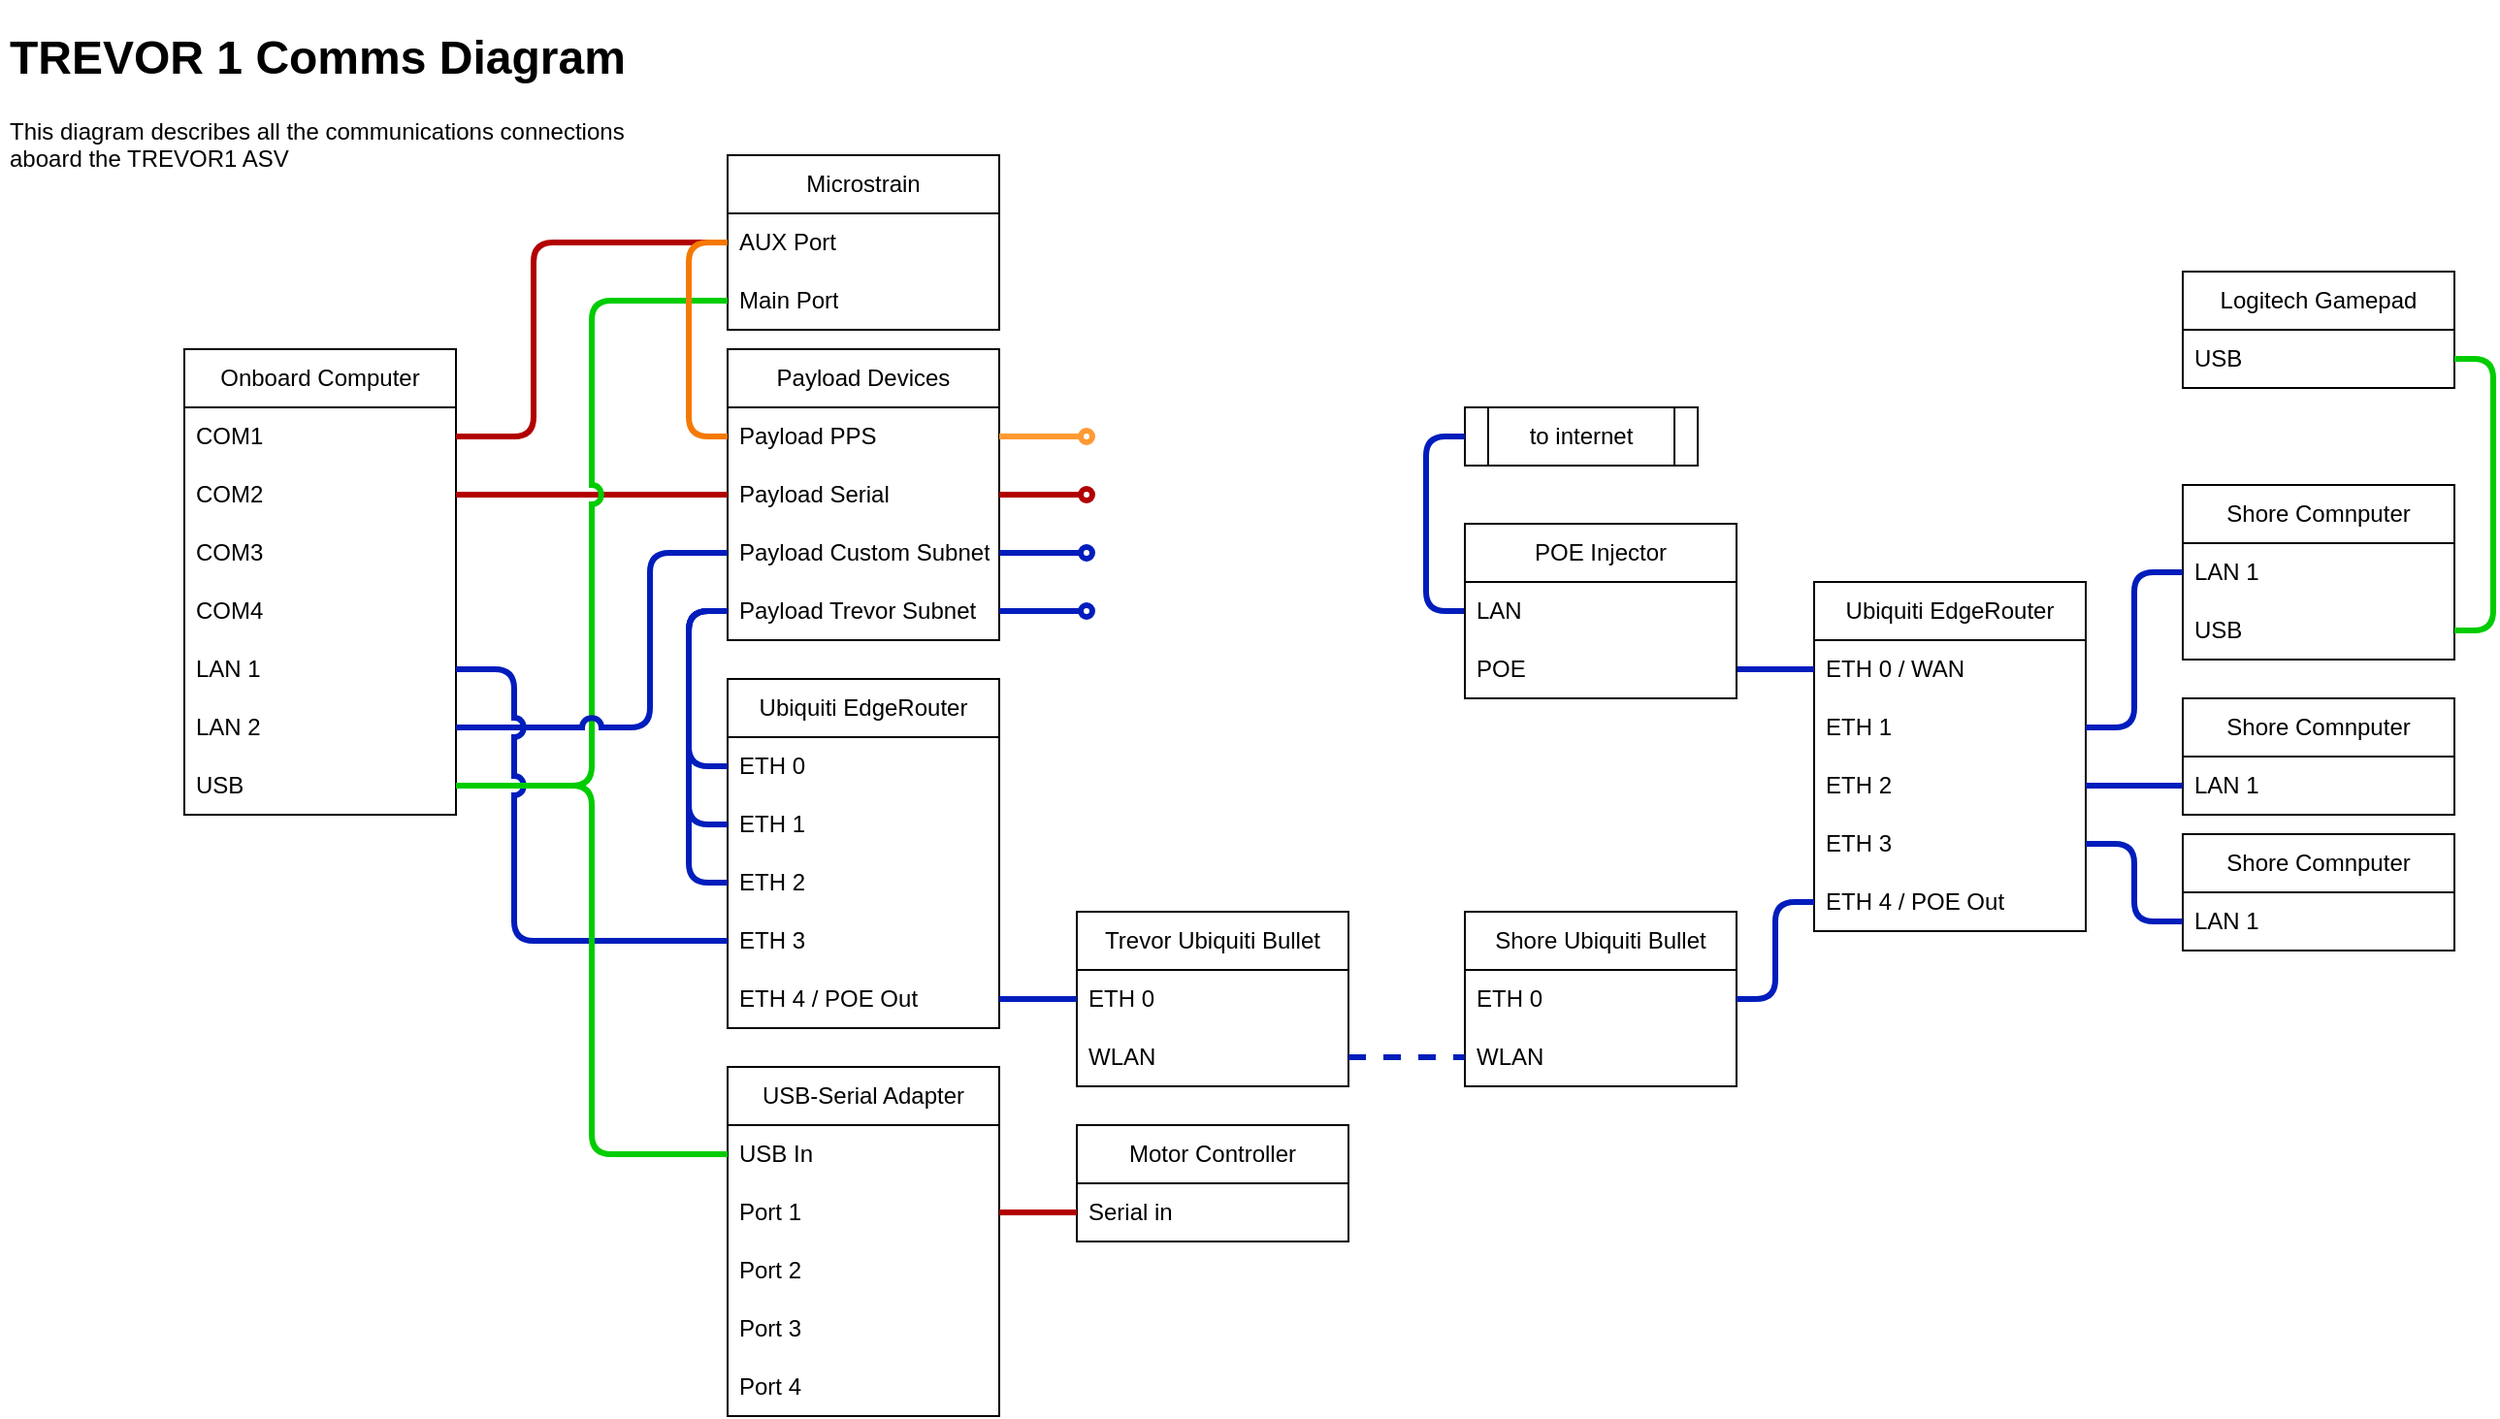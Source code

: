 <mxfile version="22.1.8" type="device">
  <diagram name="Page-1" id="HezhITfJ4nc2xxrbbpE3">
    <mxGraphModel dx="1554" dy="1329" grid="1" gridSize="10" guides="1" tooltips="1" connect="1" arrows="1" fold="1" page="1" pageScale="1" pageWidth="1400" pageHeight="850" math="0" shadow="0">
      <root>
        <mxCell id="0" />
        <mxCell id="1" parent="0" />
        <mxCell id="aoBr2EBUsMFtFanYGn4w-1" value="Onboard Computer" style="swimlane;fontStyle=0;childLayout=stackLayout;horizontal=1;startSize=30;horizontalStack=0;resizeParent=1;resizeParentMax=0;resizeLast=0;collapsible=1;marginBottom=0;whiteSpace=wrap;html=1;rounded=0;" vertex="1" parent="1">
          <mxGeometry x="115" y="190" width="140" height="240" as="geometry" />
        </mxCell>
        <mxCell id="aoBr2EBUsMFtFanYGn4w-2" value="COM1" style="text;strokeColor=none;fillColor=none;align=left;verticalAlign=middle;spacingLeft=4;spacingRight=4;overflow=hidden;points=[[0,0.5],[1,0.5]];portConstraint=eastwest;rotatable=0;whiteSpace=wrap;html=1;rounded=0;" vertex="1" parent="aoBr2EBUsMFtFanYGn4w-1">
          <mxGeometry y="30" width="140" height="30" as="geometry" />
        </mxCell>
        <mxCell id="aoBr2EBUsMFtFanYGn4w-3" value="COM2" style="text;strokeColor=none;fillColor=none;align=left;verticalAlign=middle;spacingLeft=4;spacingRight=4;overflow=hidden;points=[[0,0.5],[1,0.5]];portConstraint=eastwest;rotatable=0;whiteSpace=wrap;html=1;rounded=0;" vertex="1" parent="aoBr2EBUsMFtFanYGn4w-1">
          <mxGeometry y="60" width="140" height="30" as="geometry" />
        </mxCell>
        <mxCell id="aoBr2EBUsMFtFanYGn4w-95" value="COM3" style="text;strokeColor=none;fillColor=none;align=left;verticalAlign=middle;spacingLeft=4;spacingRight=4;overflow=hidden;points=[[0,0.5],[1,0.5]];portConstraint=eastwest;rotatable=0;whiteSpace=wrap;html=1;rounded=0;" vertex="1" parent="aoBr2EBUsMFtFanYGn4w-1">
          <mxGeometry y="90" width="140" height="30" as="geometry" />
        </mxCell>
        <mxCell id="aoBr2EBUsMFtFanYGn4w-96" value="COM4" style="text;strokeColor=none;fillColor=none;align=left;verticalAlign=middle;spacingLeft=4;spacingRight=4;overflow=hidden;points=[[0,0.5],[1,0.5]];portConstraint=eastwest;rotatable=0;whiteSpace=wrap;html=1;rounded=0;" vertex="1" parent="aoBr2EBUsMFtFanYGn4w-1">
          <mxGeometry y="120" width="140" height="30" as="geometry" />
        </mxCell>
        <mxCell id="aoBr2EBUsMFtFanYGn4w-19" value="&lt;div&gt;LAN 1&lt;/div&gt;" style="text;strokeColor=none;fillColor=none;align=left;verticalAlign=middle;spacingLeft=4;spacingRight=4;overflow=hidden;points=[[0,0.5],[1,0.5]];portConstraint=eastwest;rotatable=0;whiteSpace=wrap;html=1;rounded=0;" vertex="1" parent="aoBr2EBUsMFtFanYGn4w-1">
          <mxGeometry y="150" width="140" height="30" as="geometry" />
        </mxCell>
        <mxCell id="aoBr2EBUsMFtFanYGn4w-21" value="LAN 2" style="text;strokeColor=none;fillColor=none;align=left;verticalAlign=middle;spacingLeft=4;spacingRight=4;overflow=hidden;points=[[0,0.5],[1,0.5]];portConstraint=eastwest;rotatable=0;whiteSpace=wrap;html=1;rounded=0;" vertex="1" parent="aoBr2EBUsMFtFanYGn4w-1">
          <mxGeometry y="180" width="140" height="30" as="geometry" />
        </mxCell>
        <mxCell id="aoBr2EBUsMFtFanYGn4w-4" value="USB" style="text;strokeColor=none;fillColor=none;align=left;verticalAlign=middle;spacingLeft=4;spacingRight=4;overflow=hidden;points=[[0,0.5],[1,0.5]];portConstraint=eastwest;rotatable=0;whiteSpace=wrap;html=1;rounded=0;" vertex="1" parent="aoBr2EBUsMFtFanYGn4w-1">
          <mxGeometry y="210" width="140" height="30" as="geometry" />
        </mxCell>
        <mxCell id="aoBr2EBUsMFtFanYGn4w-5" value="Microstrain " style="swimlane;fontStyle=0;childLayout=stackLayout;horizontal=1;startSize=30;horizontalStack=0;resizeParent=1;resizeParentMax=0;resizeLast=0;collapsible=1;marginBottom=0;whiteSpace=wrap;html=1;rounded=0;" vertex="1" parent="1">
          <mxGeometry x="395" y="90" width="140" height="90" as="geometry" />
        </mxCell>
        <mxCell id="aoBr2EBUsMFtFanYGn4w-6" value="AUX Port" style="text;strokeColor=none;fillColor=none;align=left;verticalAlign=middle;spacingLeft=4;spacingRight=4;overflow=hidden;points=[[0,0.5],[1,0.5]];portConstraint=eastwest;rotatable=0;whiteSpace=wrap;html=1;rounded=0;" vertex="1" parent="aoBr2EBUsMFtFanYGn4w-5">
          <mxGeometry y="30" width="140" height="30" as="geometry" />
        </mxCell>
        <mxCell id="aoBr2EBUsMFtFanYGn4w-7" value="Main Port" style="text;strokeColor=none;fillColor=none;align=left;verticalAlign=middle;spacingLeft=4;spacingRight=4;overflow=hidden;points=[[0,0.5],[1,0.5]];portConstraint=eastwest;rotatable=0;whiteSpace=wrap;html=1;rounded=0;" vertex="1" parent="aoBr2EBUsMFtFanYGn4w-5">
          <mxGeometry y="60" width="140" height="30" as="geometry" />
        </mxCell>
        <mxCell id="aoBr2EBUsMFtFanYGn4w-9" style="edgeStyle=orthogonalEdgeStyle;rounded=1;orthogonalLoop=1;jettySize=auto;html=1;entryX=0;entryY=0.5;entryDx=0;entryDy=0;jumpStyle=arc;endArrow=none;endFill=0;strokeWidth=3;fillColor=#e51400;strokeColor=#B20000;" edge="1" parent="1" source="aoBr2EBUsMFtFanYGn4w-2" target="aoBr2EBUsMFtFanYGn4w-5">
          <mxGeometry relative="1" as="geometry">
            <Array as="points">
              <mxPoint x="295" y="235" />
              <mxPoint x="295" y="135" />
            </Array>
          </mxGeometry>
        </mxCell>
        <mxCell id="aoBr2EBUsMFtFanYGn4w-14" value="Payload Devices" style="swimlane;fontStyle=0;childLayout=stackLayout;horizontal=1;startSize=30;horizontalStack=0;resizeParent=1;resizeParentMax=0;resizeLast=0;collapsible=1;marginBottom=0;whiteSpace=wrap;html=1;rounded=0;" vertex="1" parent="1">
          <mxGeometry x="395" y="190" width="140" height="150" as="geometry" />
        </mxCell>
        <mxCell id="aoBr2EBUsMFtFanYGn4w-98" style="edgeStyle=orthogonalEdgeStyle;rounded=0;orthogonalLoop=1;jettySize=auto;html=1;strokeWidth=3;endArrow=oval;endFill=0;strokeColor=#B20000;" edge="1" parent="aoBr2EBUsMFtFanYGn4w-14" source="aoBr2EBUsMFtFanYGn4w-15">
          <mxGeometry relative="1" as="geometry">
            <mxPoint x="185" y="75" as="targetPoint" />
          </mxGeometry>
        </mxCell>
        <mxCell id="aoBr2EBUsMFtFanYGn4w-112" style="edgeStyle=orthogonalEdgeStyle;rounded=0;orthogonalLoop=1;jettySize=auto;html=1;strokeColor=#FF9933;endArrow=oval;endFill=0;strokeWidth=3;" edge="1" parent="aoBr2EBUsMFtFanYGn4w-14" source="aoBr2EBUsMFtFanYGn4w-110">
          <mxGeometry relative="1" as="geometry">
            <mxPoint x="185" y="45" as="targetPoint" />
          </mxGeometry>
        </mxCell>
        <mxCell id="aoBr2EBUsMFtFanYGn4w-110" value="Payload PPS" style="text;strokeColor=none;fillColor=none;align=left;verticalAlign=middle;spacingLeft=4;spacingRight=4;overflow=hidden;points=[[0,0.5],[1,0.5]];portConstraint=eastwest;rotatable=0;whiteSpace=wrap;html=1;rounded=0;" vertex="1" parent="aoBr2EBUsMFtFanYGn4w-14">
          <mxGeometry y="30" width="140" height="30" as="geometry" />
        </mxCell>
        <mxCell id="aoBr2EBUsMFtFanYGn4w-15" value="Payload Serial" style="text;strokeColor=none;fillColor=none;align=left;verticalAlign=middle;spacingLeft=4;spacingRight=4;overflow=hidden;points=[[0,0.5],[1,0.5]];portConstraint=eastwest;rotatable=0;whiteSpace=wrap;html=1;rounded=0;" vertex="1" parent="aoBr2EBUsMFtFanYGn4w-14">
          <mxGeometry y="60" width="140" height="30" as="geometry" />
        </mxCell>
        <mxCell id="aoBr2EBUsMFtFanYGn4w-99" style="edgeStyle=orthogonalEdgeStyle;rounded=0;orthogonalLoop=1;jettySize=auto;html=1;strokeWidth=3;endArrow=oval;endFill=0;fillColor=#0050ef;strokeColor=#001DBC;" edge="1" parent="aoBr2EBUsMFtFanYGn4w-14" source="aoBr2EBUsMFtFanYGn4w-16">
          <mxGeometry relative="1" as="geometry">
            <mxPoint x="185" y="105" as="targetPoint" />
          </mxGeometry>
        </mxCell>
        <mxCell id="aoBr2EBUsMFtFanYGn4w-16" value="Payload Custom Subnet" style="text;strokeColor=none;fillColor=none;align=left;verticalAlign=middle;spacingLeft=4;spacingRight=4;overflow=hidden;points=[[0,0.5],[1,0.5]];portConstraint=eastwest;rotatable=0;whiteSpace=wrap;html=1;rounded=0;" vertex="1" parent="aoBr2EBUsMFtFanYGn4w-14">
          <mxGeometry y="90" width="140" height="30" as="geometry" />
        </mxCell>
        <mxCell id="aoBr2EBUsMFtFanYGn4w-100" style="edgeStyle=orthogonalEdgeStyle;rounded=0;orthogonalLoop=1;jettySize=auto;html=1;strokeWidth=3;endArrow=oval;endFill=0;fillColor=#0050ef;strokeColor=#001DBC;" edge="1" parent="aoBr2EBUsMFtFanYGn4w-14" source="aoBr2EBUsMFtFanYGn4w-89">
          <mxGeometry relative="1" as="geometry">
            <mxPoint x="185" y="135" as="targetPoint" />
          </mxGeometry>
        </mxCell>
        <mxCell id="aoBr2EBUsMFtFanYGn4w-89" value="Payload Trevor Subnet" style="text;strokeColor=none;fillColor=none;align=left;verticalAlign=middle;spacingLeft=4;spacingRight=4;overflow=hidden;points=[[0,0.5],[1,0.5]];portConstraint=eastwest;rotatable=0;whiteSpace=wrap;html=1;rounded=0;" vertex="1" parent="aoBr2EBUsMFtFanYGn4w-14">
          <mxGeometry y="120" width="140" height="30" as="geometry" />
        </mxCell>
        <mxCell id="aoBr2EBUsMFtFanYGn4w-18" style="edgeStyle=orthogonalEdgeStyle;rounded=1;orthogonalLoop=1;jettySize=auto;html=1;jumpStyle=arc;endArrow=none;endFill=0;strokeWidth=3;fillColor=#e51400;strokeColor=#B20000;" edge="1" parent="1" source="aoBr2EBUsMFtFanYGn4w-3" target="aoBr2EBUsMFtFanYGn4w-15">
          <mxGeometry relative="1" as="geometry" />
        </mxCell>
        <mxCell id="aoBr2EBUsMFtFanYGn4w-20" style="edgeStyle=orthogonalEdgeStyle;rounded=1;orthogonalLoop=1;jettySize=auto;html=1;jumpStyle=arc;endArrow=none;endFill=0;strokeWidth=3;fillColor=#008a00;strokeColor=#00CC00;" edge="1" parent="1" source="aoBr2EBUsMFtFanYGn4w-4" target="aoBr2EBUsMFtFanYGn4w-7">
          <mxGeometry relative="1" as="geometry" />
        </mxCell>
        <mxCell id="aoBr2EBUsMFtFanYGn4w-22" style="edgeStyle=orthogonalEdgeStyle;rounded=1;orthogonalLoop=1;jettySize=auto;html=1;jumpStyle=arc;endArrow=none;endFill=0;strokeWidth=3;strokeColor=#001DBC;fillColor=#0050ef;" edge="1" parent="1" source="aoBr2EBUsMFtFanYGn4w-21" target="aoBr2EBUsMFtFanYGn4w-16">
          <mxGeometry relative="1" as="geometry">
            <Array as="points">
              <mxPoint x="355" y="385" />
              <mxPoint x="355" y="295" />
            </Array>
          </mxGeometry>
        </mxCell>
        <mxCell id="aoBr2EBUsMFtFanYGn4w-23" value="Ubiquiti EdgeRouter" style="swimlane;fontStyle=0;childLayout=stackLayout;horizontal=1;startSize=30;horizontalStack=0;resizeParent=1;resizeParentMax=0;resizeLast=0;collapsible=1;marginBottom=0;whiteSpace=wrap;html=1;rounded=0;" vertex="1" parent="1">
          <mxGeometry x="395" y="360" width="140" height="180" as="geometry" />
        </mxCell>
        <mxCell id="aoBr2EBUsMFtFanYGn4w-24" value="ETH 0 " style="text;strokeColor=none;fillColor=none;align=left;verticalAlign=middle;spacingLeft=4;spacingRight=4;overflow=hidden;points=[[0,0.5],[1,0.5]];portConstraint=eastwest;rotatable=0;whiteSpace=wrap;html=1;rounded=0;" vertex="1" parent="aoBr2EBUsMFtFanYGn4w-23">
          <mxGeometry y="30" width="140" height="30" as="geometry" />
        </mxCell>
        <mxCell id="aoBr2EBUsMFtFanYGn4w-25" value="ETH 1" style="text;strokeColor=none;fillColor=none;align=left;verticalAlign=middle;spacingLeft=4;spacingRight=4;overflow=hidden;points=[[0,0.5],[1,0.5]];portConstraint=eastwest;rotatable=0;whiteSpace=wrap;html=1;rounded=0;" vertex="1" parent="aoBr2EBUsMFtFanYGn4w-23">
          <mxGeometry y="60" width="140" height="30" as="geometry" />
        </mxCell>
        <mxCell id="aoBr2EBUsMFtFanYGn4w-26" value="ETH 2" style="text;strokeColor=none;fillColor=none;align=left;verticalAlign=middle;spacingLeft=4;spacingRight=4;overflow=hidden;points=[[0,0.5],[1,0.5]];portConstraint=eastwest;rotatable=0;whiteSpace=wrap;html=1;rounded=0;" vertex="1" parent="aoBr2EBUsMFtFanYGn4w-23">
          <mxGeometry y="90" width="140" height="30" as="geometry" />
        </mxCell>
        <mxCell id="aoBr2EBUsMFtFanYGn4w-27" value="ETH 3" style="text;strokeColor=none;fillColor=none;align=left;verticalAlign=middle;spacingLeft=4;spacingRight=4;overflow=hidden;points=[[0,0.5],[1,0.5]];portConstraint=eastwest;rotatable=0;whiteSpace=wrap;html=1;rounded=0;" vertex="1" parent="aoBr2EBUsMFtFanYGn4w-23">
          <mxGeometry y="120" width="140" height="30" as="geometry" />
        </mxCell>
        <mxCell id="aoBr2EBUsMFtFanYGn4w-28" value="ETH 4 / POE Out" style="text;strokeColor=none;fillColor=none;align=left;verticalAlign=middle;spacingLeft=4;spacingRight=4;overflow=hidden;points=[[0,0.5],[1,0.5]];portConstraint=eastwest;rotatable=0;whiteSpace=wrap;html=1;rounded=0;" vertex="1" parent="aoBr2EBUsMFtFanYGn4w-23">
          <mxGeometry y="150" width="140" height="30" as="geometry" />
        </mxCell>
        <mxCell id="aoBr2EBUsMFtFanYGn4w-29" style="edgeStyle=orthogonalEdgeStyle;rounded=1;orthogonalLoop=1;jettySize=auto;html=1;entryX=0;entryY=0.5;entryDx=0;entryDy=0;jumpStyle=arc;fillColor=#0050ef;strokeColor=#001DBC;endArrow=none;endFill=0;strokeWidth=3;" edge="1" parent="1" source="aoBr2EBUsMFtFanYGn4w-19" target="aoBr2EBUsMFtFanYGn4w-27">
          <mxGeometry relative="1" as="geometry">
            <Array as="points">
              <mxPoint x="285" y="355" />
              <mxPoint x="285" y="495" />
            </Array>
          </mxGeometry>
        </mxCell>
        <mxCell id="aoBr2EBUsMFtFanYGn4w-31" value="Trevor Ubiquiti Bullet" style="swimlane;fontStyle=0;childLayout=stackLayout;horizontal=1;startSize=30;horizontalStack=0;resizeParent=1;resizeParentMax=0;resizeLast=0;collapsible=1;marginBottom=0;whiteSpace=wrap;html=1;rounded=0;" vertex="1" parent="1">
          <mxGeometry x="575" y="480" width="140" height="90" as="geometry" />
        </mxCell>
        <mxCell id="aoBr2EBUsMFtFanYGn4w-32" value="ETH 0 " style="text;strokeColor=none;fillColor=none;align=left;verticalAlign=middle;spacingLeft=4;spacingRight=4;overflow=hidden;points=[[0,0.5],[1,0.5]];portConstraint=eastwest;rotatable=0;whiteSpace=wrap;html=1;rounded=0;" vertex="1" parent="aoBr2EBUsMFtFanYGn4w-31">
          <mxGeometry y="30" width="140" height="30" as="geometry" />
        </mxCell>
        <mxCell id="aoBr2EBUsMFtFanYGn4w-38" value="WLAN" style="text;strokeColor=none;fillColor=none;align=left;verticalAlign=middle;spacingLeft=4;spacingRight=4;overflow=hidden;points=[[0,0.5],[1,0.5]];portConstraint=eastwest;rotatable=0;whiteSpace=wrap;html=1;rounded=0;" vertex="1" parent="aoBr2EBUsMFtFanYGn4w-31">
          <mxGeometry y="60" width="140" height="30" as="geometry" />
        </mxCell>
        <mxCell id="aoBr2EBUsMFtFanYGn4w-37" style="edgeStyle=orthogonalEdgeStyle;rounded=0;orthogonalLoop=1;jettySize=auto;html=1;fillColor=#0050ef;strokeColor=#001DBC;endArrow=none;endFill=0;strokeWidth=3;" edge="1" parent="1" source="aoBr2EBUsMFtFanYGn4w-28" target="aoBr2EBUsMFtFanYGn4w-32">
          <mxGeometry relative="1" as="geometry" />
        </mxCell>
        <mxCell id="aoBr2EBUsMFtFanYGn4w-39" value="Shore Ubiquiti Bullet" style="swimlane;fontStyle=0;childLayout=stackLayout;horizontal=1;startSize=30;horizontalStack=0;resizeParent=1;resizeParentMax=0;resizeLast=0;collapsible=1;marginBottom=0;whiteSpace=wrap;html=1;rounded=0;" vertex="1" parent="1">
          <mxGeometry x="775" y="480" width="140" height="90" as="geometry" />
        </mxCell>
        <mxCell id="aoBr2EBUsMFtFanYGn4w-40" value="ETH 0 " style="text;strokeColor=none;fillColor=none;align=left;verticalAlign=middle;spacingLeft=4;spacingRight=4;overflow=hidden;points=[[0,0.5],[1,0.5]];portConstraint=eastwest;rotatable=0;whiteSpace=wrap;html=1;rounded=0;" vertex="1" parent="aoBr2EBUsMFtFanYGn4w-39">
          <mxGeometry y="30" width="140" height="30" as="geometry" />
        </mxCell>
        <mxCell id="aoBr2EBUsMFtFanYGn4w-41" value="WLAN" style="text;strokeColor=none;fillColor=none;align=left;verticalAlign=middle;spacingLeft=4;spacingRight=4;overflow=hidden;points=[[0,0.5],[1,0.5]];portConstraint=eastwest;rotatable=0;whiteSpace=wrap;html=1;rounded=0;" vertex="1" parent="aoBr2EBUsMFtFanYGn4w-39">
          <mxGeometry y="60" width="140" height="30" as="geometry" />
        </mxCell>
        <mxCell id="aoBr2EBUsMFtFanYGn4w-42" style="edgeStyle=orthogonalEdgeStyle;rounded=0;orthogonalLoop=1;jettySize=auto;html=1;dashed=1;strokeWidth=3;endArrow=none;endFill=0;fillColor=#0050ef;strokeColor=#001DBC;" edge="1" parent="1" source="aoBr2EBUsMFtFanYGn4w-38" target="aoBr2EBUsMFtFanYGn4w-41">
          <mxGeometry relative="1" as="geometry" />
        </mxCell>
        <mxCell id="aoBr2EBUsMFtFanYGn4w-43" value="Ubiquiti EdgeRouter" style="swimlane;fontStyle=0;childLayout=stackLayout;horizontal=1;startSize=30;horizontalStack=0;resizeParent=1;resizeParentMax=0;resizeLast=0;collapsible=1;marginBottom=0;whiteSpace=wrap;html=1;rounded=0;" vertex="1" parent="1">
          <mxGeometry x="955" y="310" width="140" height="180" as="geometry" />
        </mxCell>
        <mxCell id="aoBr2EBUsMFtFanYGn4w-44" value="ETH 0 / WAN" style="text;strokeColor=none;fillColor=none;align=left;verticalAlign=middle;spacingLeft=4;spacingRight=4;overflow=hidden;points=[[0,0.5],[1,0.5]];portConstraint=eastwest;rotatable=0;whiteSpace=wrap;html=1;rounded=0;" vertex="1" parent="aoBr2EBUsMFtFanYGn4w-43">
          <mxGeometry y="30" width="140" height="30" as="geometry" />
        </mxCell>
        <mxCell id="aoBr2EBUsMFtFanYGn4w-45" value="ETH 1" style="text;strokeColor=none;fillColor=none;align=left;verticalAlign=middle;spacingLeft=4;spacingRight=4;overflow=hidden;points=[[0,0.5],[1,0.5]];portConstraint=eastwest;rotatable=0;whiteSpace=wrap;html=1;rounded=0;" vertex="1" parent="aoBr2EBUsMFtFanYGn4w-43">
          <mxGeometry y="60" width="140" height="30" as="geometry" />
        </mxCell>
        <mxCell id="aoBr2EBUsMFtFanYGn4w-46" value="ETH 2" style="text;strokeColor=none;fillColor=none;align=left;verticalAlign=middle;spacingLeft=4;spacingRight=4;overflow=hidden;points=[[0,0.5],[1,0.5]];portConstraint=eastwest;rotatable=0;whiteSpace=wrap;html=1;rounded=0;" vertex="1" parent="aoBr2EBUsMFtFanYGn4w-43">
          <mxGeometry y="90" width="140" height="30" as="geometry" />
        </mxCell>
        <mxCell id="aoBr2EBUsMFtFanYGn4w-47" value="ETH 3" style="text;strokeColor=none;fillColor=none;align=left;verticalAlign=middle;spacingLeft=4;spacingRight=4;overflow=hidden;points=[[0,0.5],[1,0.5]];portConstraint=eastwest;rotatable=0;whiteSpace=wrap;html=1;rounded=0;" vertex="1" parent="aoBr2EBUsMFtFanYGn4w-43">
          <mxGeometry y="120" width="140" height="30" as="geometry" />
        </mxCell>
        <mxCell id="aoBr2EBUsMFtFanYGn4w-48" value="ETH 4 / POE Out" style="text;strokeColor=none;fillColor=none;align=left;verticalAlign=middle;spacingLeft=4;spacingRight=4;overflow=hidden;points=[[0,0.5],[1,0.5]];portConstraint=eastwest;rotatable=0;whiteSpace=wrap;html=1;rounded=0;" vertex="1" parent="aoBr2EBUsMFtFanYGn4w-43">
          <mxGeometry y="150" width="140" height="30" as="geometry" />
        </mxCell>
        <mxCell id="aoBr2EBUsMFtFanYGn4w-50" value="to internet" style="shape=process;whiteSpace=wrap;html=1;backgroundOutline=1;rounded=0;" vertex="1" parent="1">
          <mxGeometry x="775" y="220" width="120" height="30" as="geometry" />
        </mxCell>
        <mxCell id="aoBr2EBUsMFtFanYGn4w-51" style="edgeStyle=orthogonalEdgeStyle;rounded=1;orthogonalLoop=1;jettySize=auto;html=1;fillColor=#0050ef;strokeColor=#001DBC;endArrow=none;endFill=0;strokeWidth=3;" edge="1" parent="1" source="aoBr2EBUsMFtFanYGn4w-53" target="aoBr2EBUsMFtFanYGn4w-50">
          <mxGeometry relative="1" as="geometry">
            <Array as="points">
              <mxPoint x="755" y="325" />
              <mxPoint x="755" y="235" />
            </Array>
          </mxGeometry>
        </mxCell>
        <mxCell id="aoBr2EBUsMFtFanYGn4w-59" style="edgeStyle=orthogonalEdgeStyle;rounded=0;orthogonalLoop=1;jettySize=auto;html=1;exitX=1;exitY=0.5;exitDx=0;exitDy=0;fillColor=#0050ef;strokeColor=#001DBC;strokeWidth=3;endArrow=none;endFill=0;" edge="1" parent="1" source="aoBr2EBUsMFtFanYGn4w-54" target="aoBr2EBUsMFtFanYGn4w-44">
          <mxGeometry relative="1" as="geometry" />
        </mxCell>
        <mxCell id="aoBr2EBUsMFtFanYGn4w-52" value="POE Injector" style="swimlane;fontStyle=0;childLayout=stackLayout;horizontal=1;startSize=30;horizontalStack=0;resizeParent=1;resizeParentMax=0;resizeLast=0;collapsible=1;marginBottom=0;whiteSpace=wrap;html=1;rounded=0;" vertex="1" parent="1">
          <mxGeometry x="775" y="280" width="140" height="90" as="geometry" />
        </mxCell>
        <mxCell id="aoBr2EBUsMFtFanYGn4w-53" value="LAN" style="text;strokeColor=none;fillColor=none;align=left;verticalAlign=middle;spacingLeft=4;spacingRight=4;overflow=hidden;points=[[0,0.5],[1,0.5]];portConstraint=eastwest;rotatable=0;whiteSpace=wrap;html=1;rounded=0;" vertex="1" parent="aoBr2EBUsMFtFanYGn4w-52">
          <mxGeometry y="30" width="140" height="30" as="geometry" />
        </mxCell>
        <mxCell id="aoBr2EBUsMFtFanYGn4w-54" value="POE" style="text;strokeColor=none;fillColor=none;align=left;verticalAlign=middle;spacingLeft=4;spacingRight=4;overflow=hidden;points=[[0,0.5],[1,0.5]];portConstraint=eastwest;rotatable=0;whiteSpace=wrap;html=1;rounded=0;" vertex="1" parent="aoBr2EBUsMFtFanYGn4w-52">
          <mxGeometry y="60" width="140" height="30" as="geometry" />
        </mxCell>
        <mxCell id="aoBr2EBUsMFtFanYGn4w-60" style="edgeStyle=orthogonalEdgeStyle;rounded=1;orthogonalLoop=1;jettySize=auto;html=1;fillColor=#0050ef;strokeColor=#001DBC;strokeWidth=3;endArrow=none;endFill=0;" edge="1" parent="1" source="aoBr2EBUsMFtFanYGn4w-40" target="aoBr2EBUsMFtFanYGn4w-48">
          <mxGeometry relative="1" as="geometry" />
        </mxCell>
        <mxCell id="aoBr2EBUsMFtFanYGn4w-62" value="Shore Comnputer" style="swimlane;fontStyle=0;childLayout=stackLayout;horizontal=1;startSize=30;horizontalStack=0;resizeParent=1;resizeParentMax=0;resizeLast=0;collapsible=1;marginBottom=0;whiteSpace=wrap;html=1;rounded=0;" vertex="1" parent="1">
          <mxGeometry x="1145" y="260" width="140" height="90" as="geometry" />
        </mxCell>
        <mxCell id="aoBr2EBUsMFtFanYGn4w-65" value="&lt;div&gt;LAN 1&lt;/div&gt;" style="text;strokeColor=none;fillColor=none;align=left;verticalAlign=middle;spacingLeft=4;spacingRight=4;overflow=hidden;points=[[0,0.5],[1,0.5]];portConstraint=eastwest;rotatable=0;whiteSpace=wrap;html=1;rounded=0;" vertex="1" parent="aoBr2EBUsMFtFanYGn4w-62">
          <mxGeometry y="30" width="140" height="30" as="geometry" />
        </mxCell>
        <mxCell id="aoBr2EBUsMFtFanYGn4w-113" value="USB" style="text;strokeColor=none;fillColor=none;align=left;verticalAlign=middle;spacingLeft=4;spacingRight=4;overflow=hidden;points=[[0,0.5],[1,0.5]];portConstraint=eastwest;rotatable=0;whiteSpace=wrap;html=1;rounded=0;" vertex="1" parent="aoBr2EBUsMFtFanYGn4w-62">
          <mxGeometry y="60" width="140" height="30" as="geometry" />
        </mxCell>
        <mxCell id="aoBr2EBUsMFtFanYGn4w-68" style="edgeStyle=orthogonalEdgeStyle;rounded=1;orthogonalLoop=1;jettySize=auto;html=1;fillColor=#0050ef;strokeColor=#001DBC;strokeWidth=3;endArrow=none;endFill=0;" edge="1" parent="1" source="aoBr2EBUsMFtFanYGn4w-45" target="aoBr2EBUsMFtFanYGn4w-65">
          <mxGeometry relative="1" as="geometry" />
        </mxCell>
        <mxCell id="aoBr2EBUsMFtFanYGn4w-69" value="Shore Comnputer" style="swimlane;fontStyle=0;childLayout=stackLayout;horizontal=1;startSize=30;horizontalStack=0;resizeParent=1;resizeParentMax=0;resizeLast=0;collapsible=1;marginBottom=0;whiteSpace=wrap;html=1;rounded=0;" vertex="1" parent="1">
          <mxGeometry x="1145" y="370" width="140" height="60" as="geometry" />
        </mxCell>
        <mxCell id="aoBr2EBUsMFtFanYGn4w-70" value="&lt;div&gt;LAN 1&lt;/div&gt;" style="text;strokeColor=none;fillColor=none;align=left;verticalAlign=middle;spacingLeft=4;spacingRight=4;overflow=hidden;points=[[0,0.5],[1,0.5]];portConstraint=eastwest;rotatable=0;whiteSpace=wrap;html=1;rounded=0;" vertex="1" parent="aoBr2EBUsMFtFanYGn4w-69">
          <mxGeometry y="30" width="140" height="30" as="geometry" />
        </mxCell>
        <mxCell id="aoBr2EBUsMFtFanYGn4w-71" value="Shore Comnputer" style="swimlane;fontStyle=0;childLayout=stackLayout;horizontal=1;startSize=30;horizontalStack=0;resizeParent=1;resizeParentMax=0;resizeLast=0;collapsible=1;marginBottom=0;whiteSpace=wrap;html=1;rounded=0;" vertex="1" parent="1">
          <mxGeometry x="1145" y="440" width="140" height="60" as="geometry" />
        </mxCell>
        <mxCell id="aoBr2EBUsMFtFanYGn4w-72" value="&lt;div&gt;LAN 1&lt;/div&gt;" style="text;strokeColor=none;fillColor=none;align=left;verticalAlign=middle;spacingLeft=4;spacingRight=4;overflow=hidden;points=[[0,0.5],[1,0.5]];portConstraint=eastwest;rotatable=0;whiteSpace=wrap;html=1;rounded=0;" vertex="1" parent="aoBr2EBUsMFtFanYGn4w-71">
          <mxGeometry y="30" width="140" height="30" as="geometry" />
        </mxCell>
        <mxCell id="aoBr2EBUsMFtFanYGn4w-73" style="edgeStyle=orthogonalEdgeStyle;rounded=1;orthogonalLoop=1;jettySize=auto;html=1;fillColor=#0050ef;strokeColor=#001DBC;strokeWidth=3;endArrow=none;endFill=0;" edge="1" parent="1" source="aoBr2EBUsMFtFanYGn4w-46" target="aoBr2EBUsMFtFanYGn4w-70">
          <mxGeometry relative="1" as="geometry" />
        </mxCell>
        <mxCell id="aoBr2EBUsMFtFanYGn4w-74" style="edgeStyle=orthogonalEdgeStyle;rounded=1;orthogonalLoop=1;jettySize=auto;html=1;entryX=0;entryY=0.5;entryDx=0;entryDy=0;fillColor=#0050ef;strokeColor=#001DBC;strokeWidth=3;endArrow=none;endFill=0;" edge="1" parent="1" source="aoBr2EBUsMFtFanYGn4w-47" target="aoBr2EBUsMFtFanYGn4w-72">
          <mxGeometry relative="1" as="geometry" />
        </mxCell>
        <mxCell id="aoBr2EBUsMFtFanYGn4w-81" value="USB-Serial Adapter" style="swimlane;fontStyle=0;childLayout=stackLayout;horizontal=1;startSize=30;horizontalStack=0;resizeParent=1;resizeParentMax=0;resizeLast=0;collapsible=1;marginBottom=0;whiteSpace=wrap;html=1;rounded=0;" vertex="1" parent="1">
          <mxGeometry x="395" y="560" width="140" height="180" as="geometry" />
        </mxCell>
        <mxCell id="aoBr2EBUsMFtFanYGn4w-87" value="USB In" style="text;strokeColor=none;fillColor=none;align=left;verticalAlign=middle;spacingLeft=4;spacingRight=4;overflow=hidden;points=[[0,0.5],[1,0.5]];portConstraint=eastwest;rotatable=0;whiteSpace=wrap;html=1;rounded=0;" vertex="1" parent="aoBr2EBUsMFtFanYGn4w-81">
          <mxGeometry y="30" width="140" height="30" as="geometry" />
        </mxCell>
        <mxCell id="aoBr2EBUsMFtFanYGn4w-82" value="Port 1" style="text;strokeColor=none;fillColor=none;align=left;verticalAlign=middle;spacingLeft=4;spacingRight=4;overflow=hidden;points=[[0,0.5],[1,0.5]];portConstraint=eastwest;rotatable=0;whiteSpace=wrap;html=1;rounded=0;" vertex="1" parent="aoBr2EBUsMFtFanYGn4w-81">
          <mxGeometry y="60" width="140" height="30" as="geometry" />
        </mxCell>
        <mxCell id="aoBr2EBUsMFtFanYGn4w-84" value="Port 2" style="text;strokeColor=none;fillColor=none;align=left;verticalAlign=middle;spacingLeft=4;spacingRight=4;overflow=hidden;points=[[0,0.5],[1,0.5]];portConstraint=eastwest;rotatable=0;whiteSpace=wrap;html=1;rounded=0;" vertex="1" parent="aoBr2EBUsMFtFanYGn4w-81">
          <mxGeometry y="90" width="140" height="30" as="geometry" />
        </mxCell>
        <mxCell id="aoBr2EBUsMFtFanYGn4w-85" value="Port 3" style="text;strokeColor=none;fillColor=none;align=left;verticalAlign=middle;spacingLeft=4;spacingRight=4;overflow=hidden;points=[[0,0.5],[1,0.5]];portConstraint=eastwest;rotatable=0;whiteSpace=wrap;html=1;rounded=0;" vertex="1" parent="aoBr2EBUsMFtFanYGn4w-81">
          <mxGeometry y="120" width="140" height="30" as="geometry" />
        </mxCell>
        <mxCell id="aoBr2EBUsMFtFanYGn4w-86" value="Port 4" style="text;strokeColor=none;fillColor=none;align=left;verticalAlign=middle;spacingLeft=4;spacingRight=4;overflow=hidden;points=[[0,0.5],[1,0.5]];portConstraint=eastwest;rotatable=0;whiteSpace=wrap;html=1;rounded=0;" vertex="1" parent="aoBr2EBUsMFtFanYGn4w-81">
          <mxGeometry y="150" width="140" height="30" as="geometry" />
        </mxCell>
        <mxCell id="aoBr2EBUsMFtFanYGn4w-88" style="edgeStyle=orthogonalEdgeStyle;rounded=1;orthogonalLoop=1;jettySize=auto;html=1;fillColor=#60a917;strokeColor=#00CC00;strokeWidth=3;endArrow=none;endFill=0;" edge="1" parent="1" source="aoBr2EBUsMFtFanYGn4w-4" target="aoBr2EBUsMFtFanYGn4w-87">
          <mxGeometry relative="1" as="geometry" />
        </mxCell>
        <mxCell id="aoBr2EBUsMFtFanYGn4w-90" style="edgeStyle=orthogonalEdgeStyle;rounded=1;orthogonalLoop=1;jettySize=auto;html=1;entryX=0;entryY=0.5;entryDx=0;entryDy=0;fillColor=#0050ef;strokeColor=#001DBC;strokeWidth=3;endArrow=none;endFill=0;jumpStyle=arc;" edge="1" parent="1" source="aoBr2EBUsMFtFanYGn4w-24" target="aoBr2EBUsMFtFanYGn4w-89">
          <mxGeometry relative="1" as="geometry" />
        </mxCell>
        <mxCell id="aoBr2EBUsMFtFanYGn4w-91" value="Motor Controller" style="swimlane;fontStyle=0;childLayout=stackLayout;horizontal=1;startSize=30;horizontalStack=0;resizeParent=1;resizeParentMax=0;resizeLast=0;collapsible=1;marginBottom=0;whiteSpace=wrap;html=1;rounded=0;" vertex="1" parent="1">
          <mxGeometry x="575" y="590" width="140" height="60" as="geometry" />
        </mxCell>
        <mxCell id="aoBr2EBUsMFtFanYGn4w-92" value="Serial in " style="text;strokeColor=none;fillColor=none;align=left;verticalAlign=middle;spacingLeft=4;spacingRight=4;overflow=hidden;points=[[0,0.5],[1,0.5]];portConstraint=eastwest;rotatable=0;whiteSpace=wrap;html=1;rounded=0;" vertex="1" parent="aoBr2EBUsMFtFanYGn4w-91">
          <mxGeometry y="30" width="140" height="30" as="geometry" />
        </mxCell>
        <mxCell id="aoBr2EBUsMFtFanYGn4w-94" style="edgeStyle=orthogonalEdgeStyle;rounded=1;orthogonalLoop=1;jettySize=auto;html=1;fillColor=#a20025;strokeColor=#B20000;strokeWidth=3;endArrow=none;endFill=0;" edge="1" parent="1" source="aoBr2EBUsMFtFanYGn4w-82" target="aoBr2EBUsMFtFanYGn4w-92">
          <mxGeometry relative="1" as="geometry" />
        </mxCell>
        <mxCell id="aoBr2EBUsMFtFanYGn4w-101" style="edgeStyle=orthogonalEdgeStyle;rounded=1;orthogonalLoop=1;jettySize=auto;html=1;entryX=0;entryY=0.5;entryDx=0;entryDy=0;fillColor=#0050ef;strokeColor=#001DBC;strokeWidth=3;endArrow=none;endFill=0;" edge="1" parent="1" source="aoBr2EBUsMFtFanYGn4w-25" target="aoBr2EBUsMFtFanYGn4w-89">
          <mxGeometry relative="1" as="geometry" />
        </mxCell>
        <mxCell id="aoBr2EBUsMFtFanYGn4w-104" style="edgeStyle=orthogonalEdgeStyle;rounded=1;orthogonalLoop=1;jettySize=auto;html=1;entryX=0;entryY=0.5;entryDx=0;entryDy=0;strokeWidth=3;endArrow=none;endFill=0;fillColor=#0050ef;strokeColor=#001DBC;" edge="1" parent="1" source="aoBr2EBUsMFtFanYGn4w-26" target="aoBr2EBUsMFtFanYGn4w-89">
          <mxGeometry relative="1" as="geometry" />
        </mxCell>
        <mxCell id="aoBr2EBUsMFtFanYGn4w-107" value="&lt;h1&gt;TREVOR 1 Comms Diagram&lt;br&gt;&lt;/h1&gt;&lt;p&gt;This diagram describes all the communications connections aboard the TREVOR1 ASV&lt;br&gt;&lt;/p&gt;" style="text;html=1;strokeColor=none;fillColor=none;spacing=5;spacingTop=-20;whiteSpace=wrap;overflow=hidden;rounded=0;" vertex="1" parent="1">
          <mxGeometry x="20" y="20" width="330" height="120" as="geometry" />
        </mxCell>
        <mxCell id="aoBr2EBUsMFtFanYGn4w-111" style="edgeStyle=orthogonalEdgeStyle;rounded=1;orthogonalLoop=1;jettySize=auto;html=1;entryX=0;entryY=0.5;entryDx=0;entryDy=0;fillColor=#fa6800;strokeColor=#f57900;strokeWidth=3;endArrow=none;endFill=0;" edge="1" parent="1" source="aoBr2EBUsMFtFanYGn4w-6" target="aoBr2EBUsMFtFanYGn4w-110">
          <mxGeometry relative="1" as="geometry" />
        </mxCell>
        <mxCell id="aoBr2EBUsMFtFanYGn4w-114" value="Logitech Gamepad" style="swimlane;fontStyle=0;childLayout=stackLayout;horizontal=1;startSize=30;horizontalStack=0;resizeParent=1;resizeParentMax=0;resizeLast=0;collapsible=1;marginBottom=0;whiteSpace=wrap;html=1;rounded=0;" vertex="1" parent="1">
          <mxGeometry x="1145" y="150" width="140" height="60" as="geometry" />
        </mxCell>
        <mxCell id="aoBr2EBUsMFtFanYGn4w-116" value="USB" style="text;strokeColor=none;fillColor=none;align=left;verticalAlign=middle;spacingLeft=4;spacingRight=4;overflow=hidden;points=[[0,0.5],[1,0.5]];portConstraint=eastwest;rotatable=0;whiteSpace=wrap;html=1;rounded=0;" vertex="1" parent="aoBr2EBUsMFtFanYGn4w-114">
          <mxGeometry y="30" width="140" height="30" as="geometry" />
        </mxCell>
        <mxCell id="aoBr2EBUsMFtFanYGn4w-118" style="edgeStyle=orthogonalEdgeStyle;rounded=1;orthogonalLoop=1;jettySize=auto;html=1;entryX=1;entryY=0.5;entryDx=0;entryDy=0;strokeWidth=3;endArrow=none;endFill=0;strokeColor=#00CC00;" edge="1" parent="1" source="aoBr2EBUsMFtFanYGn4w-116" target="aoBr2EBUsMFtFanYGn4w-113">
          <mxGeometry relative="1" as="geometry">
            <Array as="points">
              <mxPoint x="1305" y="195" />
              <mxPoint x="1305" y="335" />
            </Array>
          </mxGeometry>
        </mxCell>
      </root>
    </mxGraphModel>
  </diagram>
</mxfile>
